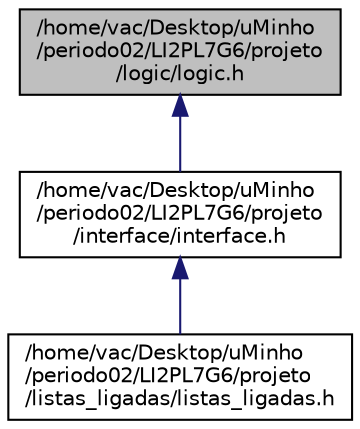 digraph "/home/vac/Desktop/uMinho/periodo02/LI2PL7G6/projeto/logic/logic.h"
{
  edge [fontname="Helvetica",fontsize="10",labelfontname="Helvetica",labelfontsize="10"];
  node [fontname="Helvetica",fontsize="10",shape=record];
  Node3 [label="/home/vac/Desktop/uMinho\l/periodo02/LI2PL7G6/projeto\l/logic/logic.h",height=0.2,width=0.4,color="black", fillcolor="grey75", style="filled", fontcolor="black"];
  Node3 -> Node4 [dir="back",color="midnightblue",fontsize="10",style="solid"];
  Node4 [label="/home/vac/Desktop/uMinho\l/periodo02/LI2PL7G6/projeto\l/interface/interface.h",height=0.2,width=0.4,color="black", fillcolor="white", style="filled",URL="$interface_8h.html"];
  Node4 -> Node5 [dir="back",color="midnightblue",fontsize="10",style="solid"];
  Node5 [label="/home/vac/Desktop/uMinho\l/periodo02/LI2PL7G6/projeto\l/listas_ligadas/listas_ligadas.h",height=0.2,width=0.4,color="black", fillcolor="white", style="filled",URL="$listas__ligadas_8h.html"];
}
